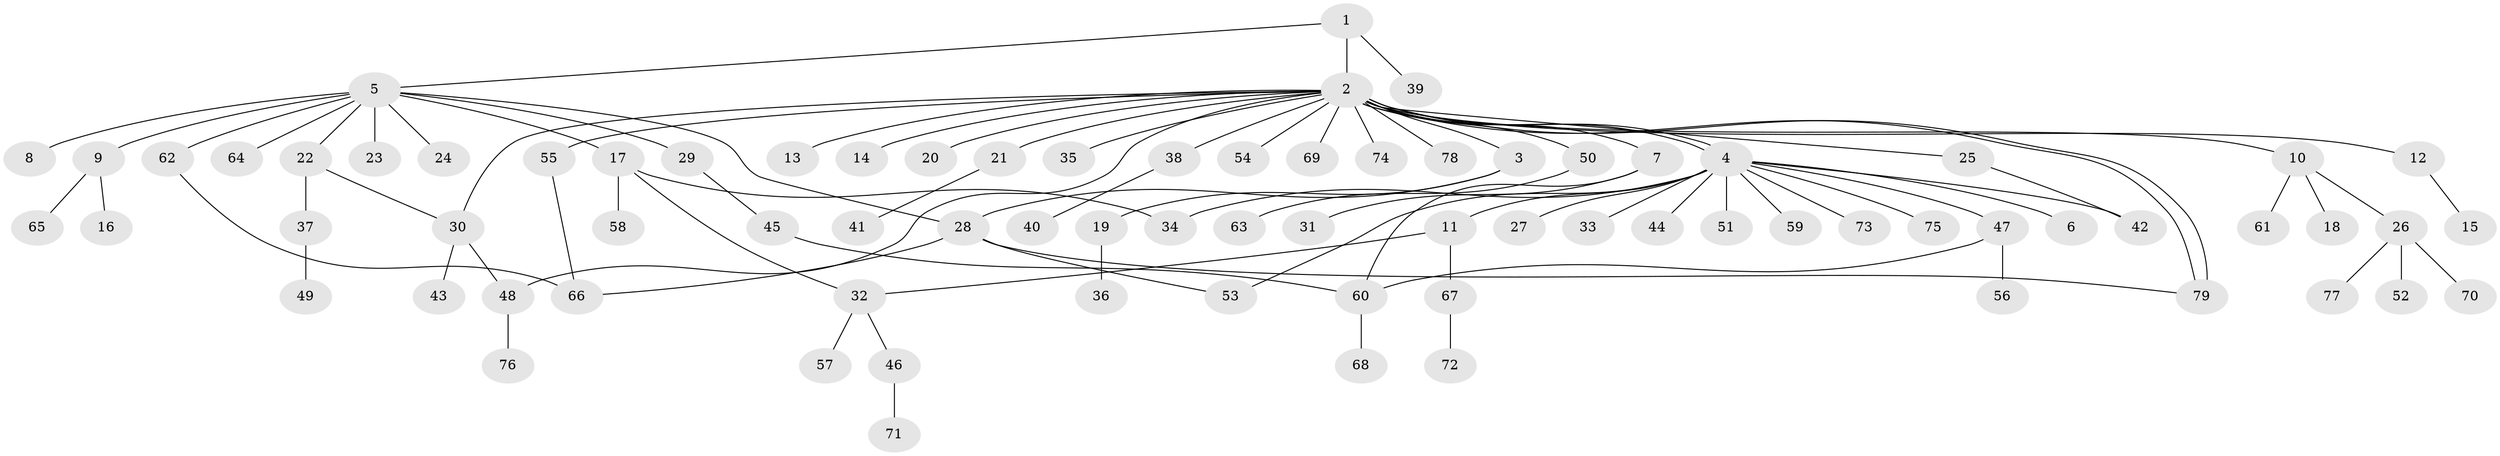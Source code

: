 // coarse degree distribution, {1: 0.6923076923076923, 2: 0.15384615384615385, 11: 0.02564102564102564, 4: 0.02564102564102564, 5: 0.05128205128205128, 10: 0.02564102564102564, 16: 0.02564102564102564}
// Generated by graph-tools (version 1.1) at 2025/51/03/04/25 21:51:20]
// undirected, 79 vertices, 92 edges
graph export_dot {
graph [start="1"]
  node [color=gray90,style=filled];
  1;
  2;
  3;
  4;
  5;
  6;
  7;
  8;
  9;
  10;
  11;
  12;
  13;
  14;
  15;
  16;
  17;
  18;
  19;
  20;
  21;
  22;
  23;
  24;
  25;
  26;
  27;
  28;
  29;
  30;
  31;
  32;
  33;
  34;
  35;
  36;
  37;
  38;
  39;
  40;
  41;
  42;
  43;
  44;
  45;
  46;
  47;
  48;
  49;
  50;
  51;
  52;
  53;
  54;
  55;
  56;
  57;
  58;
  59;
  60;
  61;
  62;
  63;
  64;
  65;
  66;
  67;
  68;
  69;
  70;
  71;
  72;
  73;
  74;
  75;
  76;
  77;
  78;
  79;
  1 -- 2;
  1 -- 5;
  1 -- 39;
  2 -- 3;
  2 -- 4;
  2 -- 4;
  2 -- 7;
  2 -- 10;
  2 -- 12;
  2 -- 13;
  2 -- 14;
  2 -- 20;
  2 -- 21;
  2 -- 25;
  2 -- 30;
  2 -- 35;
  2 -- 38;
  2 -- 48;
  2 -- 50;
  2 -- 54;
  2 -- 55;
  2 -- 69;
  2 -- 74;
  2 -- 78;
  2 -- 79;
  2 -- 79;
  3 -- 19;
  3 -- 28;
  4 -- 6;
  4 -- 11;
  4 -- 27;
  4 -- 33;
  4 -- 34;
  4 -- 42;
  4 -- 44;
  4 -- 47;
  4 -- 51;
  4 -- 53;
  4 -- 59;
  4 -- 73;
  4 -- 75;
  5 -- 8;
  5 -- 9;
  5 -- 17;
  5 -- 22;
  5 -- 23;
  5 -- 24;
  5 -- 28;
  5 -- 29;
  5 -- 62;
  5 -- 64;
  7 -- 31;
  7 -- 60;
  9 -- 16;
  9 -- 65;
  10 -- 18;
  10 -- 26;
  10 -- 61;
  11 -- 32;
  11 -- 67;
  12 -- 15;
  17 -- 32;
  17 -- 34;
  17 -- 58;
  19 -- 36;
  21 -- 41;
  22 -- 30;
  22 -- 37;
  25 -- 42;
  26 -- 52;
  26 -- 70;
  26 -- 77;
  28 -- 53;
  28 -- 66;
  28 -- 79;
  29 -- 45;
  30 -- 43;
  30 -- 48;
  32 -- 46;
  32 -- 57;
  37 -- 49;
  38 -- 40;
  45 -- 60;
  46 -- 71;
  47 -- 56;
  47 -- 60;
  48 -- 76;
  50 -- 63;
  55 -- 66;
  60 -- 68;
  62 -- 66;
  67 -- 72;
}
